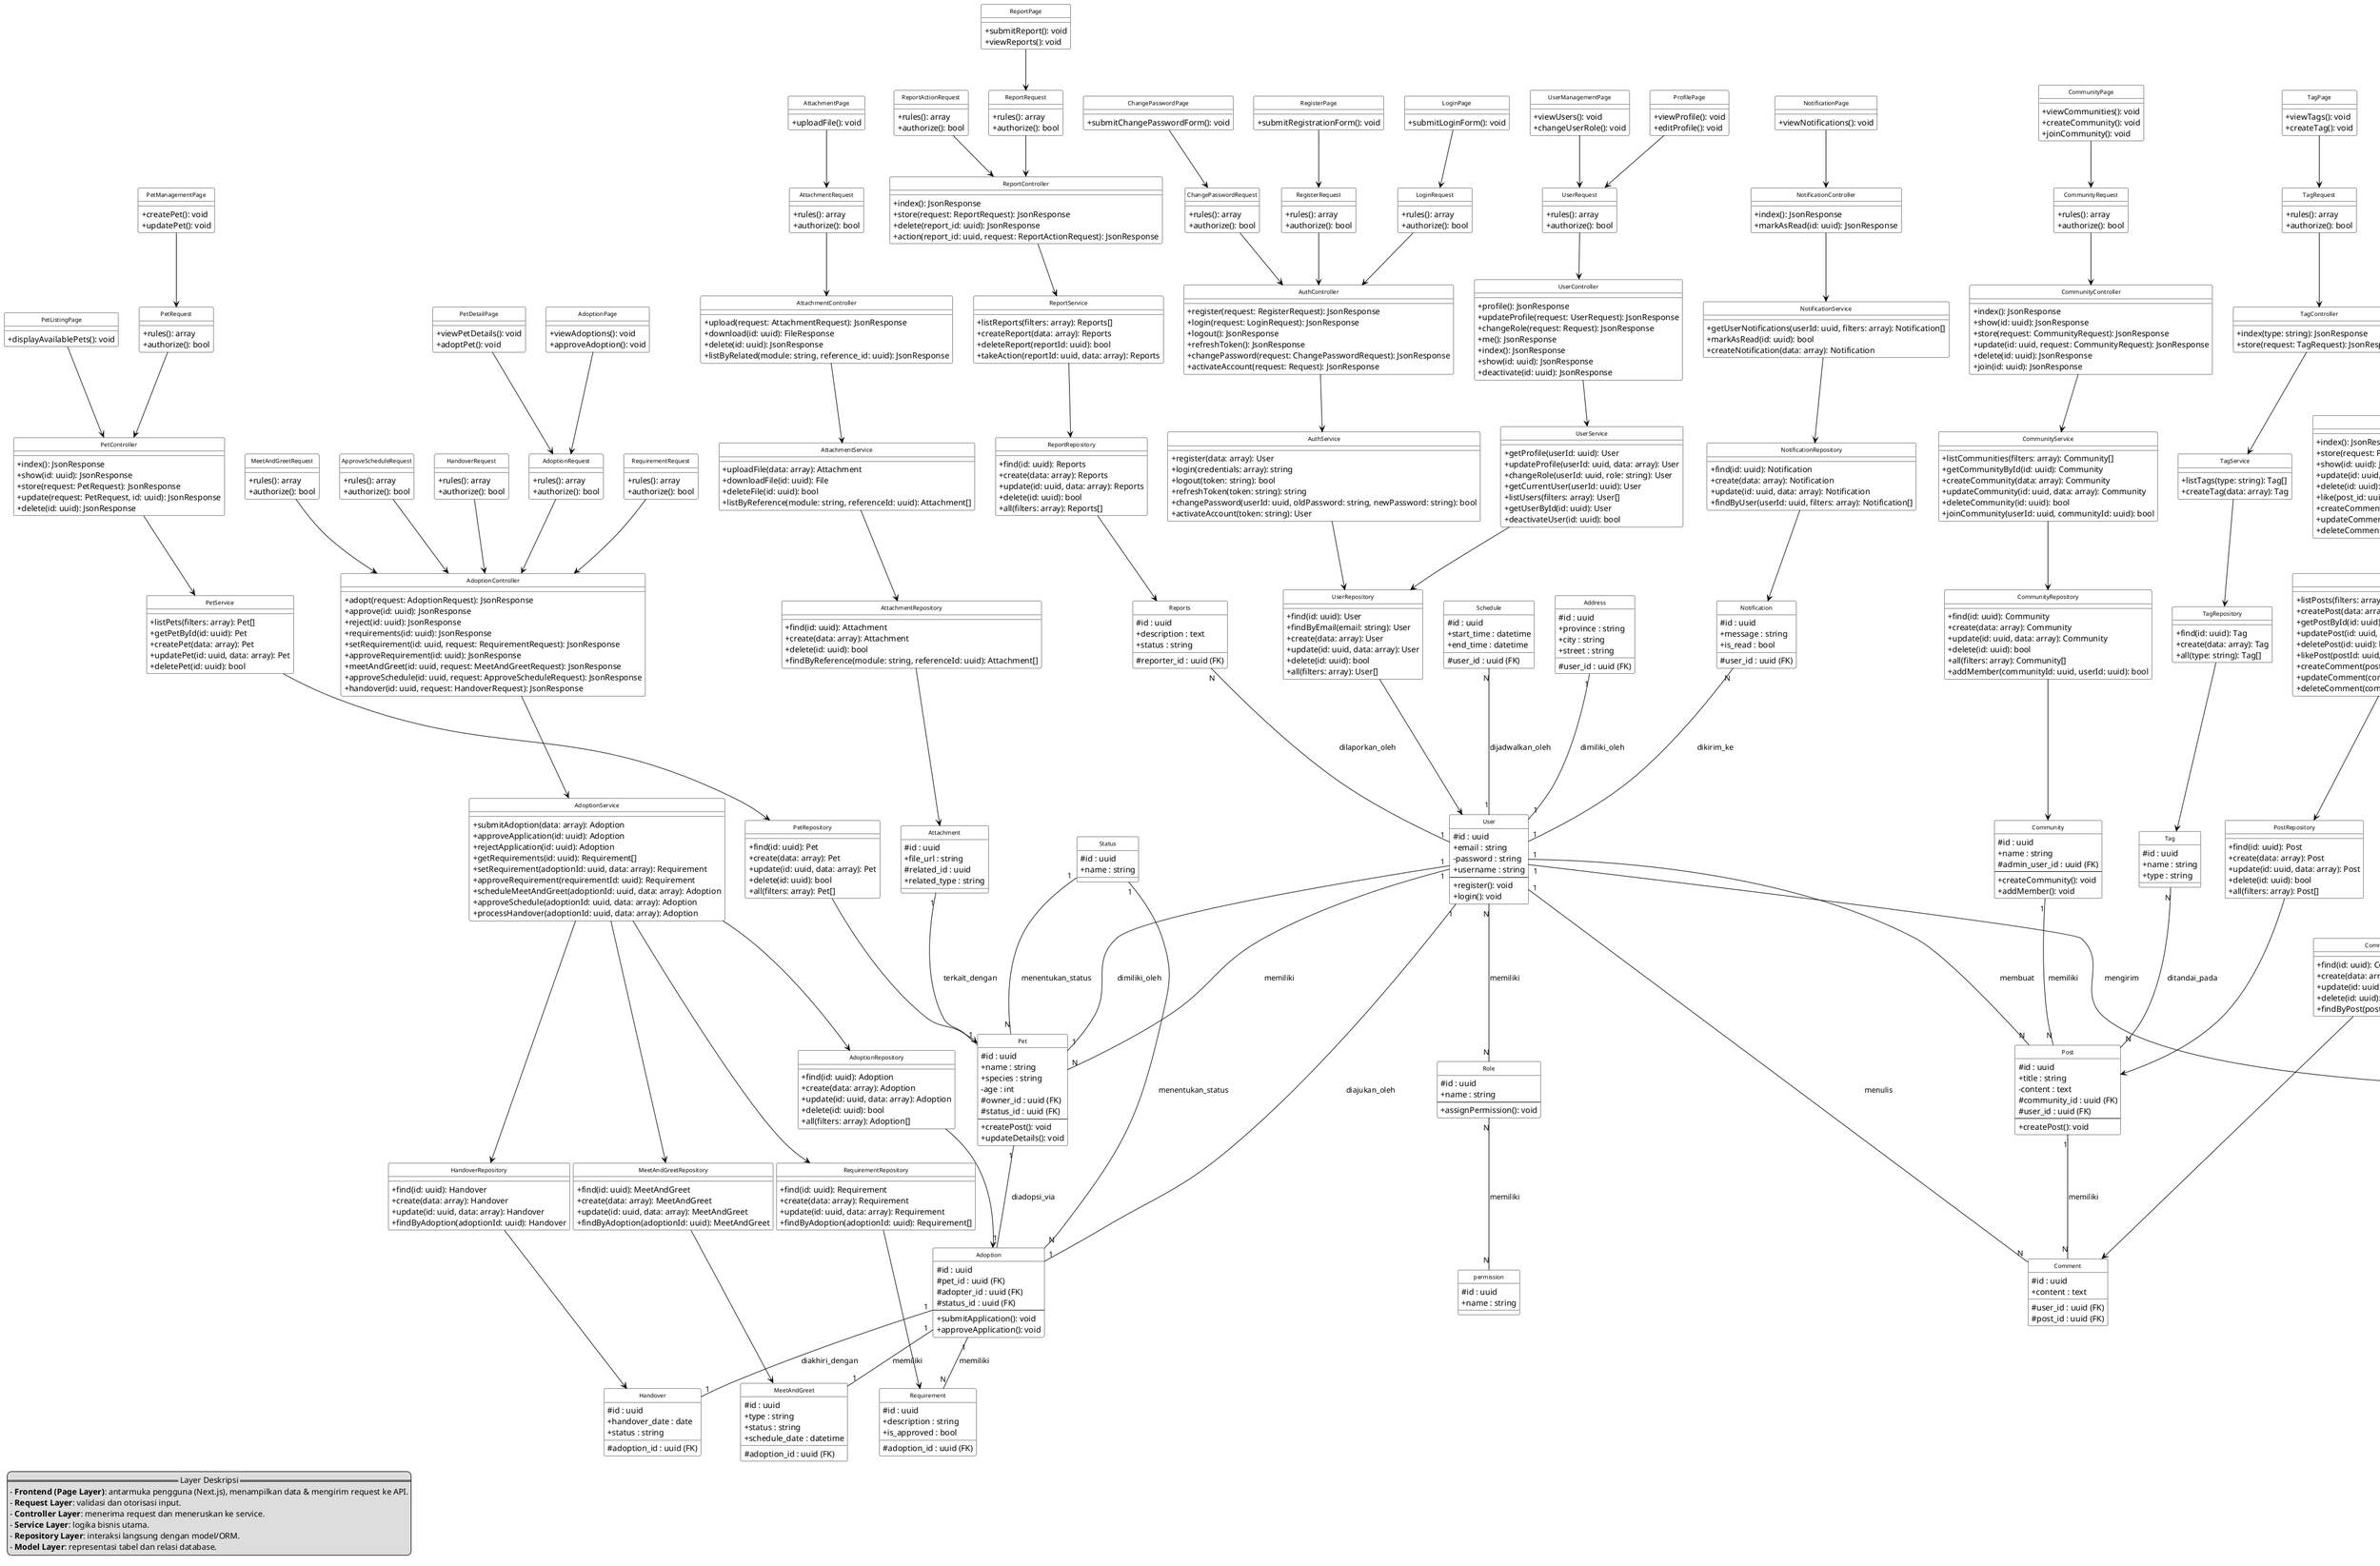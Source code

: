 @startuml Pawsitive_Complete_Architecture
skinparam monochrome true
skinparam class {
  BackgroundColor White
  ArrowColor Black
  BorderColor Black
  FontColor Black
  FontSize 10
}
skinparam legend padding 10
hide circle
skinparam classAttributeIconSize 0


legend left
== Layer Deskripsi ==
- **Frontend (Page Layer)**: antarmuka pengguna (Next.js), menampilkan data & mengirim request ke API.
- **Request Layer**: validasi dan otorisasi input.
- **Controller Layer**: menerima request dan meneruskan ke service.
- **Service Layer**: logika bisnis utama.
- **Repository Layer**: interaksi langsung dengan model/ORM.
- **Model Layer**: representasi tabel dan relasi database.
endlegend

' ==========================================
' 🖥️ FRONTEND LAYER (PAGE/UI)
' ==========================================
class RegisterPage {
  +submitRegistrationForm(): void
}

class LoginPage {
  +submitLoginForm(): void
}

class ChangePasswordPage {
  +submitChangePasswordForm(): void
}

class ProfilePage {
  +viewProfile(): void
  +editProfile(): void
}

class UserManagementPage {
  +viewUsers(): void
  +changeUserRole(): void
}

class PetListingPage {
  +displayAvailablePets(): void
}

class PetDetailPage {
  +viewPetDetails(): void
  +adoptPet(): void
}

class PetManagementPage {
  +createPet(): void
  +updatePet(): void
}

class AdoptionPage {
  +viewAdoptions(): void
  +approveAdoption(): void
}

class CommunityPage {
  +viewCommunities(): void
  +createCommunity(): void
  +joinCommunity(): void
}

class PostPage {
  +viewPosts(): void
  +createPost(): void
  +likePost(): void
}

class ChatPage {
  +sendMessage(): void
  +viewChats(): void
}

class NotificationPage {
  +viewNotifications(): void
}

class ReportPage {
  +submitReport(): void
  +viewReports(): void
}

class TagPage {
  +viewTags(): void
  +createTag(): void
}

class AttachmentPage {
  +uploadFile(): void
}

' ==========================================
' 1️⃣ REQUEST LAYER (VALIDASI)
' ==========================================
class RegisterRequest {
  +rules(): array
  +authorize(): bool
}

class LoginRequest {
  +rules(): array
  +authorize(): bool
}

class ChangePasswordRequest {
  +rules(): array
  +authorize(): bool
}

class UserRequest {
  +rules(): array
  +authorize(): bool
}

class AdoptionRequest {
  +rules(): array
  +authorize(): bool
}

class RequirementRequest {
  +rules(): array
  +authorize(): bool
}

class MeetAndGreetRequest {
  +rules(): array
  +authorize(): bool
}

class ApproveScheduleRequest {
  +rules(): array
  +authorize(): bool
}

class HandoverRequest {
  +rules(): array
  +authorize(): bool
}

class AttachmentRequest {
  +rules(): array
  +authorize(): bool
}

class PetRequest {
  +rules(): array
  +authorize(): bool
}

class CommunityRequest {
  +rules(): array
  +authorize(): bool
}

class PostRequest {
  +rules(): array
  +authorize(): bool
}

class CommentRequest {
  +rules(): array
  +authorize(): bool
}

class ChatRequest {
  +rules(): array
  +authorize(): bool
}

class MessageRequest {
  +rules(): array
  +authorize(): bool
}

class TagRequest {
  +rules(): array
  +authorize(): bool
}

class ReportRequest {
  +rules(): array
  +authorize(): bool
}

class ReportActionRequest {
  +rules(): array
  +authorize(): bool
}

' ==========================================
' 2️⃣ CONTROLLER LAYER
' ==========================================
class AuthController {
  +register(request: RegisterRequest): JsonResponse
  +login(request: LoginRequest): JsonResponse
  +logout(): JsonResponse
  +refreshToken(): JsonResponse
  +changePassword(request: ChangePasswordRequest): JsonResponse
  +activateAccount(request: Request): JsonResponse
}

class UserController {
  +profile(): JsonResponse
  +updateProfile(request: UserRequest): JsonResponse
  +changeRole(request: Request): JsonResponse
  +me(): JsonResponse
  +index(): JsonResponse
  +show(id: uuid): JsonResponse
  +deactivate(id: uuid): JsonResponse
}

class AdoptionController {
  +adopt(request: AdoptionRequest): JsonResponse
  +approve(id: uuid): JsonResponse
  +reject(id: uuid): JsonResponse
  +requirements(id: uuid): JsonResponse
  +setRequirement(id: uuid, request: RequirementRequest): JsonResponse
  +approveRequirement(id: uuid): JsonResponse
  +meetAndGreet(id: uuid, request: MeetAndGreetRequest): JsonResponse
  +approveSchedule(id: uuid, request: ApproveScheduleRequest): JsonResponse
  +handover(id: uuid, request: HandoverRequest): JsonResponse
}

class AttachmentController {
  +upload(request: AttachmentRequest): JsonResponse
  +download(id: uuid): FileResponse
  +delete(id: uuid): JsonResponse
  +listByRelated(module: string, reference_id: uuid): JsonResponse
}

class PetController {
  +index(): JsonResponse
  +show(id: uuid): JsonResponse
  +store(request: PetRequest): JsonResponse
  +update(request: PetRequest, id: uuid): JsonResponse
  +delete(id: uuid): JsonResponse
}

class CommunityController {
  +index(): JsonResponse
  +show(id: uuid): JsonResponse
  +store(request: CommunityRequest): JsonResponse
  +update(id: uuid, request: CommunityRequest): JsonResponse
  +delete(id: uuid): JsonResponse
  +join(id: uuid): JsonResponse
}

class PostController {
  +index(): JsonResponse
  +store(request: PostRequest): JsonResponse
  +show(id: uuid): JsonResponse
  +update(id: uuid, request: PostRequest): JsonResponse
  +delete(id: uuid): JsonResponse
  +like(post_id: uuid): JsonResponse
  +createComment(post_id: uuid, request: CommentRequest): JsonResponse
  +updateComment(comment_id: uuid, request: CommentRequest): JsonResponse
  +deleteComment(comment_id: uuid): JsonResponse
}

class ChatController {
  +createChat(request: ChatRequest): JsonResponse
  +deleteChat(chat_id: uuid): JsonResponse
  +sendMessage(chat_id: uuid, request: MessageRequest): JsonResponse
  +deleteMessage(message_id: uuid): JsonResponse
  +listChats(): JsonResponse
  +listMessages(chat_id: uuid): JsonResponse
}

class NotificationController {
  +index(): JsonResponse
  +markAsRead(id: uuid): JsonResponse
}

class TagController {
  +index(type: string): JsonResponse
  +store(request: TagRequest): JsonResponse
}

class ReportController {
  +index(): JsonResponse
  +store(request: ReportRequest): JsonResponse
  +delete(report_id: uuid): JsonResponse
  +action(report_id: uuid, request: ReportActionRequest): JsonResponse
}

' ==========================================
' 3️⃣ SERVICE LAYER (LOGIKA BISNIS)
' ==========================================
class AuthService {
  +register(data: array): User
  +login(credentials: array): string
  +logout(token: string): bool
  +refreshToken(token: string): string
  +changePassword(userId: uuid, oldPassword: string, newPassword: string): bool
  +activateAccount(token: string): User
}

class UserService {
  +getProfile(userId: uuid): User
  +updateProfile(userId: uuid, data: array): User
  +changeRole(userId: uuid, role: string): User
  +getCurrentUser(userId: uuid): User
  +listUsers(filters: array): User[]
  +getUserById(id: uuid): User
  +deactivateUser(id: uuid): bool
}

class PetService {
  +listPets(filters: array): Pet[]
  +getPetById(id: uuid): Pet
  +createPet(data: array): Pet
  +updatePet(id: uuid, data: array): Pet
  +deletePet(id: uuid): bool
}

class AdoptionService {
  +submitAdoption(data: array): Adoption
  +approveApplication(id: uuid): Adoption
  +rejectApplication(id: uuid): Adoption
  +getRequirements(id: uuid): Requirement[]
  +setRequirement(adoptionId: uuid, data: array): Requirement
  +approveRequirement(requirementId: uuid): Requirement
  +scheduleMeetAndGreet(adoptionId: uuid, data: array): Adoption
  +approveSchedule(adoptionId: uuid, data: array): Adoption
  +processHandover(adoptionId: uuid, data: array): Adoption
}

class AttachmentService {
  +uploadFile(data: array): Attachment
  +downloadFile(id: uuid): File
  +deleteFile(id: uuid): bool
  +listByReference(module: string, referenceId: uuid): Attachment[]
}

class CommunityService {
  +listCommunities(filters: array): Community[]
  +getCommunityById(id: uuid): Community
  +createCommunity(data: array): Community
  +updateCommunity(id: uuid, data: array): Community
  +deleteCommunity(id: uuid): bool
  +joinCommunity(userId: uuid, communityId: uuid): bool
}

class PostService {
  +listPosts(filters: array): Post[]
  +createPost(data: array): Post
  +getPostById(id: uuid): Post
  +updatePost(id: uuid, data: array): Post
  +deletePost(id: uuid): bool
  +likePost(postId: uuid, userId: uuid): bool
  +createComment(postId: uuid, data: array): Comment
  +updateComment(commentId: uuid, data: array): Comment
  +deleteComment(commentId: uuid): bool
}

class ChatService {
  +createChat(data: array): Chat
  +deleteChat(chatId: uuid): bool
  +sendMessage(chatId: uuid, data: array): Message
  +deleteMessage(messageId: uuid): bool
  +listChats(userId: uuid): Chat[]
  +listMessages(chatId: uuid, filters: array): Message[]
}

class NotificationService {
  +getUserNotifications(userId: uuid, filters: array): Notification[]
  +markAsRead(id: uuid): bool
  +createNotification(data: array): Notification
}

class TagService {
  +listTags(type: string): Tag[]
  +createTag(data: array): Tag
}

class ReportService {
  +listReports(filters: array): Reports[]
  +createReport(data: array): Reports
  +deleteReport(reportId: uuid): bool
  +takeAction(reportId: uuid, data: array): Reports
}

' ==========================================
' 4️⃣ REPOSITORY LAYER
' ==========================================
class UserRepository {
  +find(id: uuid): User
  +findByEmail(email: string): User
  +create(data: array): User
  +update(id: uuid, data: array): User
  +delete(id: uuid): bool
  +all(filters: array): User[]
}

class PetRepository {
  +find(id: uuid): Pet
  +create(data: array): Pet
  +update(id: uuid, data: array): Pet
  +delete(id: uuid): bool
  +all(filters: array): Pet[]
}

class AdoptionRepository {
  +find(id: uuid): Adoption
  +create(data: array): Adoption
  +update(id: uuid, data: array): Adoption
  +delete(id: uuid): bool
  +all(filters: array): Adoption[]
}

class RequirementRepository {
  +find(id: uuid): Requirement
  +create(data: array): Requirement
  +update(id: uuid, data: array): Requirement
  +findByAdoption(adoptionId: uuid): Requirement[]
}

class MeetAndGreetRepository {
  +find(id: uuid): MeetAndGreet
  +create(data: array): MeetAndGreet
  +update(id: uuid, data: array): MeetAndGreet
  +findByAdoption(adoptionId: uuid): MeetAndGreet
}

class HandoverRepository {
  +find(id: uuid): Handover
  +create(data: array): Handover
  +update(id: uuid, data: array): Handover
  +findByAdoption(adoptionId: uuid): Handover
}

class AttachmentRepository {
  +find(id: uuid): Attachment
  +create(data: array): Attachment
  +delete(id: uuid): bool
  +findByReference(module: string, referenceId: uuid): Attachment[]
}

class CommunityRepository {
  +find(id: uuid): Community
  +create(data: array): Community
  +update(id: uuid, data: array): Community
  +delete(id: uuid): bool
  +all(filters: array): Community[]
  +addMember(communityId: uuid, userId: uuid): bool
}

class PostRepository {
  +find(id: uuid): Post
  +create(data: array): Post
  +update(id: uuid, data: array): Post
  +delete(id: uuid): bool
  +all(filters: array): Post[]
}

class CommentRepository {
  +find(id: uuid): Comment
  +create(data: array): Comment
  +update(id: uuid, data: array): Comment
  +delete(id: uuid): bool
  +findByPost(postId: uuid): Comment[]
}

class ChatRepository {
  +find(id: uuid): Chat
  +create(data: array): Chat
  +delete(id: uuid): bool
  +findByUser(userId: uuid): Chat[]
}

class MessageRepository {
  +find(id: uuid): Message
  +create(data: array): Message
  +delete(id: uuid): bool
  +findByChat(chatId: uuid, filters: array): Message[]
}

class NotificationRepository {
  +find(id: uuid): Notification
  +create(data: array): Notification
  +update(id: uuid, data: array): Notification
  +findByUser(userId: uuid, filters: array): Notification[]
}

class TagRepository {
  +find(id: uuid): Tag
  +create(data: array): Tag
  +all(type: string): Tag[]
}

class ReportRepository {
  +find(id: uuid): Reports
  +create(data: array): Reports
  +update(id: uuid, data: array): Reports
  +delete(id: uuid): bool
  +all(filters: array): Reports[]
}

' ==========================================
' 5️⃣ MODEL LAYER (ENTITAS DOMAIN)
' ==========================================
class User {
  #id : uuid
  +email : string
  -password : string
  +username : string
  --
  +register(): void
  +login(): void
}

class Role {
  #id : uuid
  +name : string
  --
  +assignPermission(): void
}

class permission {
  #id : uuid
  +name : string
}

class Pet {
  #id : uuid
  +name : string
  +species : string
  -age : int
  #owner_id : uuid (FK)
  #status_id : uuid (FK)
  --
  +createPost(): void
  +updateDetails(): void
}

class Adoption {
  #id : uuid
  #pet_id : uuid (FK)
  #adopter_id : uuid (FK)
  #status_id : uuid (FK)
  --
  +submitApplication(): void
  +approveApplication(): void
}

class Community {
  #id : uuid
  +name : string
  #admin_user_id : uuid (FK)
  --
  +createCommunity(): void
  +addMember(): void
}

class Post {
  #id : uuid
  +title : string
  -content : text
  #community_id : uuid (FK)
  #user_id : uuid (FK)
  --
  +createPost(): void
}

class Comment {
  #id : uuid
  #user_id : uuid (FK)
  #post_id : uuid (FK)
  +content : text
}

class Message {
  #id : uuid
  #chat_id : uuid (FK)
  #sender_id : uuid (FK)
  +content : text
}

class Chat {
  #id : uuid
  #user1_id : uuid (FK)
  #user2_id : uuid (FK)
}

class Requirement {
  #id : uuid
  #adoption_id : uuid (FK)
  +description : string
  +is_approved : bool
}

class MeetAndGreet {
  #id : uuid
  #adoption_id : uuid (FK)
  +type : string
  +status : string
  +schedule_date : datetime
}

class Handover {
  #id : uuid
  #adoption_id : uuid (FK)
  +handover_date : date
  +status : string
}

class Attachment {
  #id : uuid
  +file_url : string
  #related_id : uuid
  +related_type : string
}

class Schedule {
  #id : uuid
  #user_id : uuid (FK)
  +start_time : datetime
  +end_time : datetime
}

class Address {
  #id : uuid
  #user_id : uuid (FK)
  +province : string
  +city : string
  +street : string
}

class Status {
  #id : uuid
  +name : string
}

class Notification {
  #id : uuid
  #user_id : uuid (FK)
  +message : string
  +is_read : bool
}

class Reports {
  #id : uuid
  #reporter_id : uuid (FK)
  +description : text
  +status : string
}

class Tag {
  #id : uuid
  +name : string
  +type : string
}

' ==========================================
' 6️⃣ RELASI FRONTEND -> REQUEST
' ==========================================
RegisterPage --> RegisterRequest
LoginPage --> LoginRequest
ChangePasswordPage --> ChangePasswordRequest
ProfilePage --> UserRequest
UserManagementPage --> UserRequest
PetListingPage --> PetController
PetDetailPage --> AdoptionRequest
PetManagementPage --> PetRequest
AdoptionPage --> AdoptionRequest
CommunityPage --> CommunityRequest
PostPage --> PostRequest
PostPage --> CommentRequest
ChatPage --> ChatRequest
ChatPage --> MessageRequest
NotificationPage --> NotificationController
ReportPage --> ReportRequest
TagPage --> TagRequest
AttachmentPage --> AttachmentRequest

' ==========================================
' 7️⃣ RELASI REQUEST -> CONTROLLER
' ==========================================
RegisterRequest --> AuthController
LoginRequest --> AuthController
ChangePasswordRequest --> AuthController
UserRequest --> UserController
AdoptionRequest --> AdoptionController
RequirementRequest --> AdoptionController
MeetAndGreetRequest --> AdoptionController
ApproveScheduleRequest --> AdoptionController
HandoverRequest --> AdoptionController
AttachmentRequest --> AttachmentController
PetRequest --> PetController
CommunityRequest --> CommunityController
PostRequest --> PostController
CommentRequest --> PostController
ChatRequest --> ChatController
MessageRequest --> ChatController
TagRequest --> TagController
ReportRequest --> ReportController
ReportActionRequest --> ReportController

' ==========================================
' 8️⃣ RELASI CONTROLLER -> SERVICE
' ==========================================
AuthController --> AuthService
UserController --> UserService
PetController --> PetService
AdoptionController --> AdoptionService
AttachmentController --> AttachmentService
CommunityController --> CommunityService
PostController --> PostService
ChatController --> ChatService
NotificationController --> NotificationService
TagController --> TagService
ReportController --> ReportService

' ==========================================
' 9️⃣ RELASI SERVICE -> REPOSITORY
' ==========================================
AuthService --> UserRepository
UserService --> UserRepository
PetService --> PetRepository
AdoptionService --> AdoptionRepository
AdoptionService --> RequirementRepository
AdoptionService --> MeetAndGreetRepository
AdoptionService --> HandoverRepository
AttachmentService --> AttachmentRepository
CommunityService --> CommunityRepository
PostService --> PostRepository
PostService --> CommentRepository
ChatService --> ChatRepository
ChatService --> MessageRepository
NotificationService --> NotificationRepository
TagService --> TagRepository
ReportService --> ReportRepository

' ==========================================
' 🔟 RELASI REPOSITORY -> MODEL
' ==========================================
UserRepository --> User
PetRepository --> Pet
AdoptionRepository --> Adoption
RequirementRepository --> Requirement
MeetAndGreetRepository --> MeetAndGreet
HandoverRepository --> Handover
AttachmentRepository --> Attachment
CommunityRepository --> Community
PostRepository --> Post
CommentRepository --> Comment
ChatRepository --> Chat
MessageRepository --> Message
NotificationRepository --> Notification
TagRepository --> Tag
ReportRepository --> Reports

' ==========================================
' 1️⃣1️⃣ RELASI DOMAIN ANTAR MODEL
' ==========================================
User "N" -- "N" Role : memiliki
Role "N" -- "N" permission : memiliki

User "1" -- "N" Pet : memiliki
Pet "1" -- "1" User : dimiliki_oleh

Pet "1" -- "1" Adoption : diadopsi_via
Adoption "1" -- "1" User : diajukan_oleh

Community "1" -- "N" Post : memiliki
User "1" -- "N" Post : membuat
User "1" -- "N" Comment : menulis
Post "1" -- "N" Comment : memiliki

Chat "1" -- "N" Message : berisi
User "1" -- "N" Message : mengirim

Adoption "1" -- "N" Requirement : memiliki
Adoption "1" -- "1" MeetAndGreet : memiliki
Adoption "1" -- "1" Handover : diakhiri_dengan

Attachment "1" -- "1" Pet : terkait_dengan
Schedule "N" -- "1" User : dijadwalkan_oleh
Address "1" -- "1" User : dimiliki_oleh
Notification "N" -- "1" User : dikirim_ke
Reports "N" -- "1" User : dilaporkan_oleh
Tag "N" -- "N" Post : ditandai_pada
Status "1" -- "N" Adoption : menentukan_status
Status "1" -- "N" Pet : menentukan_status

@enduml